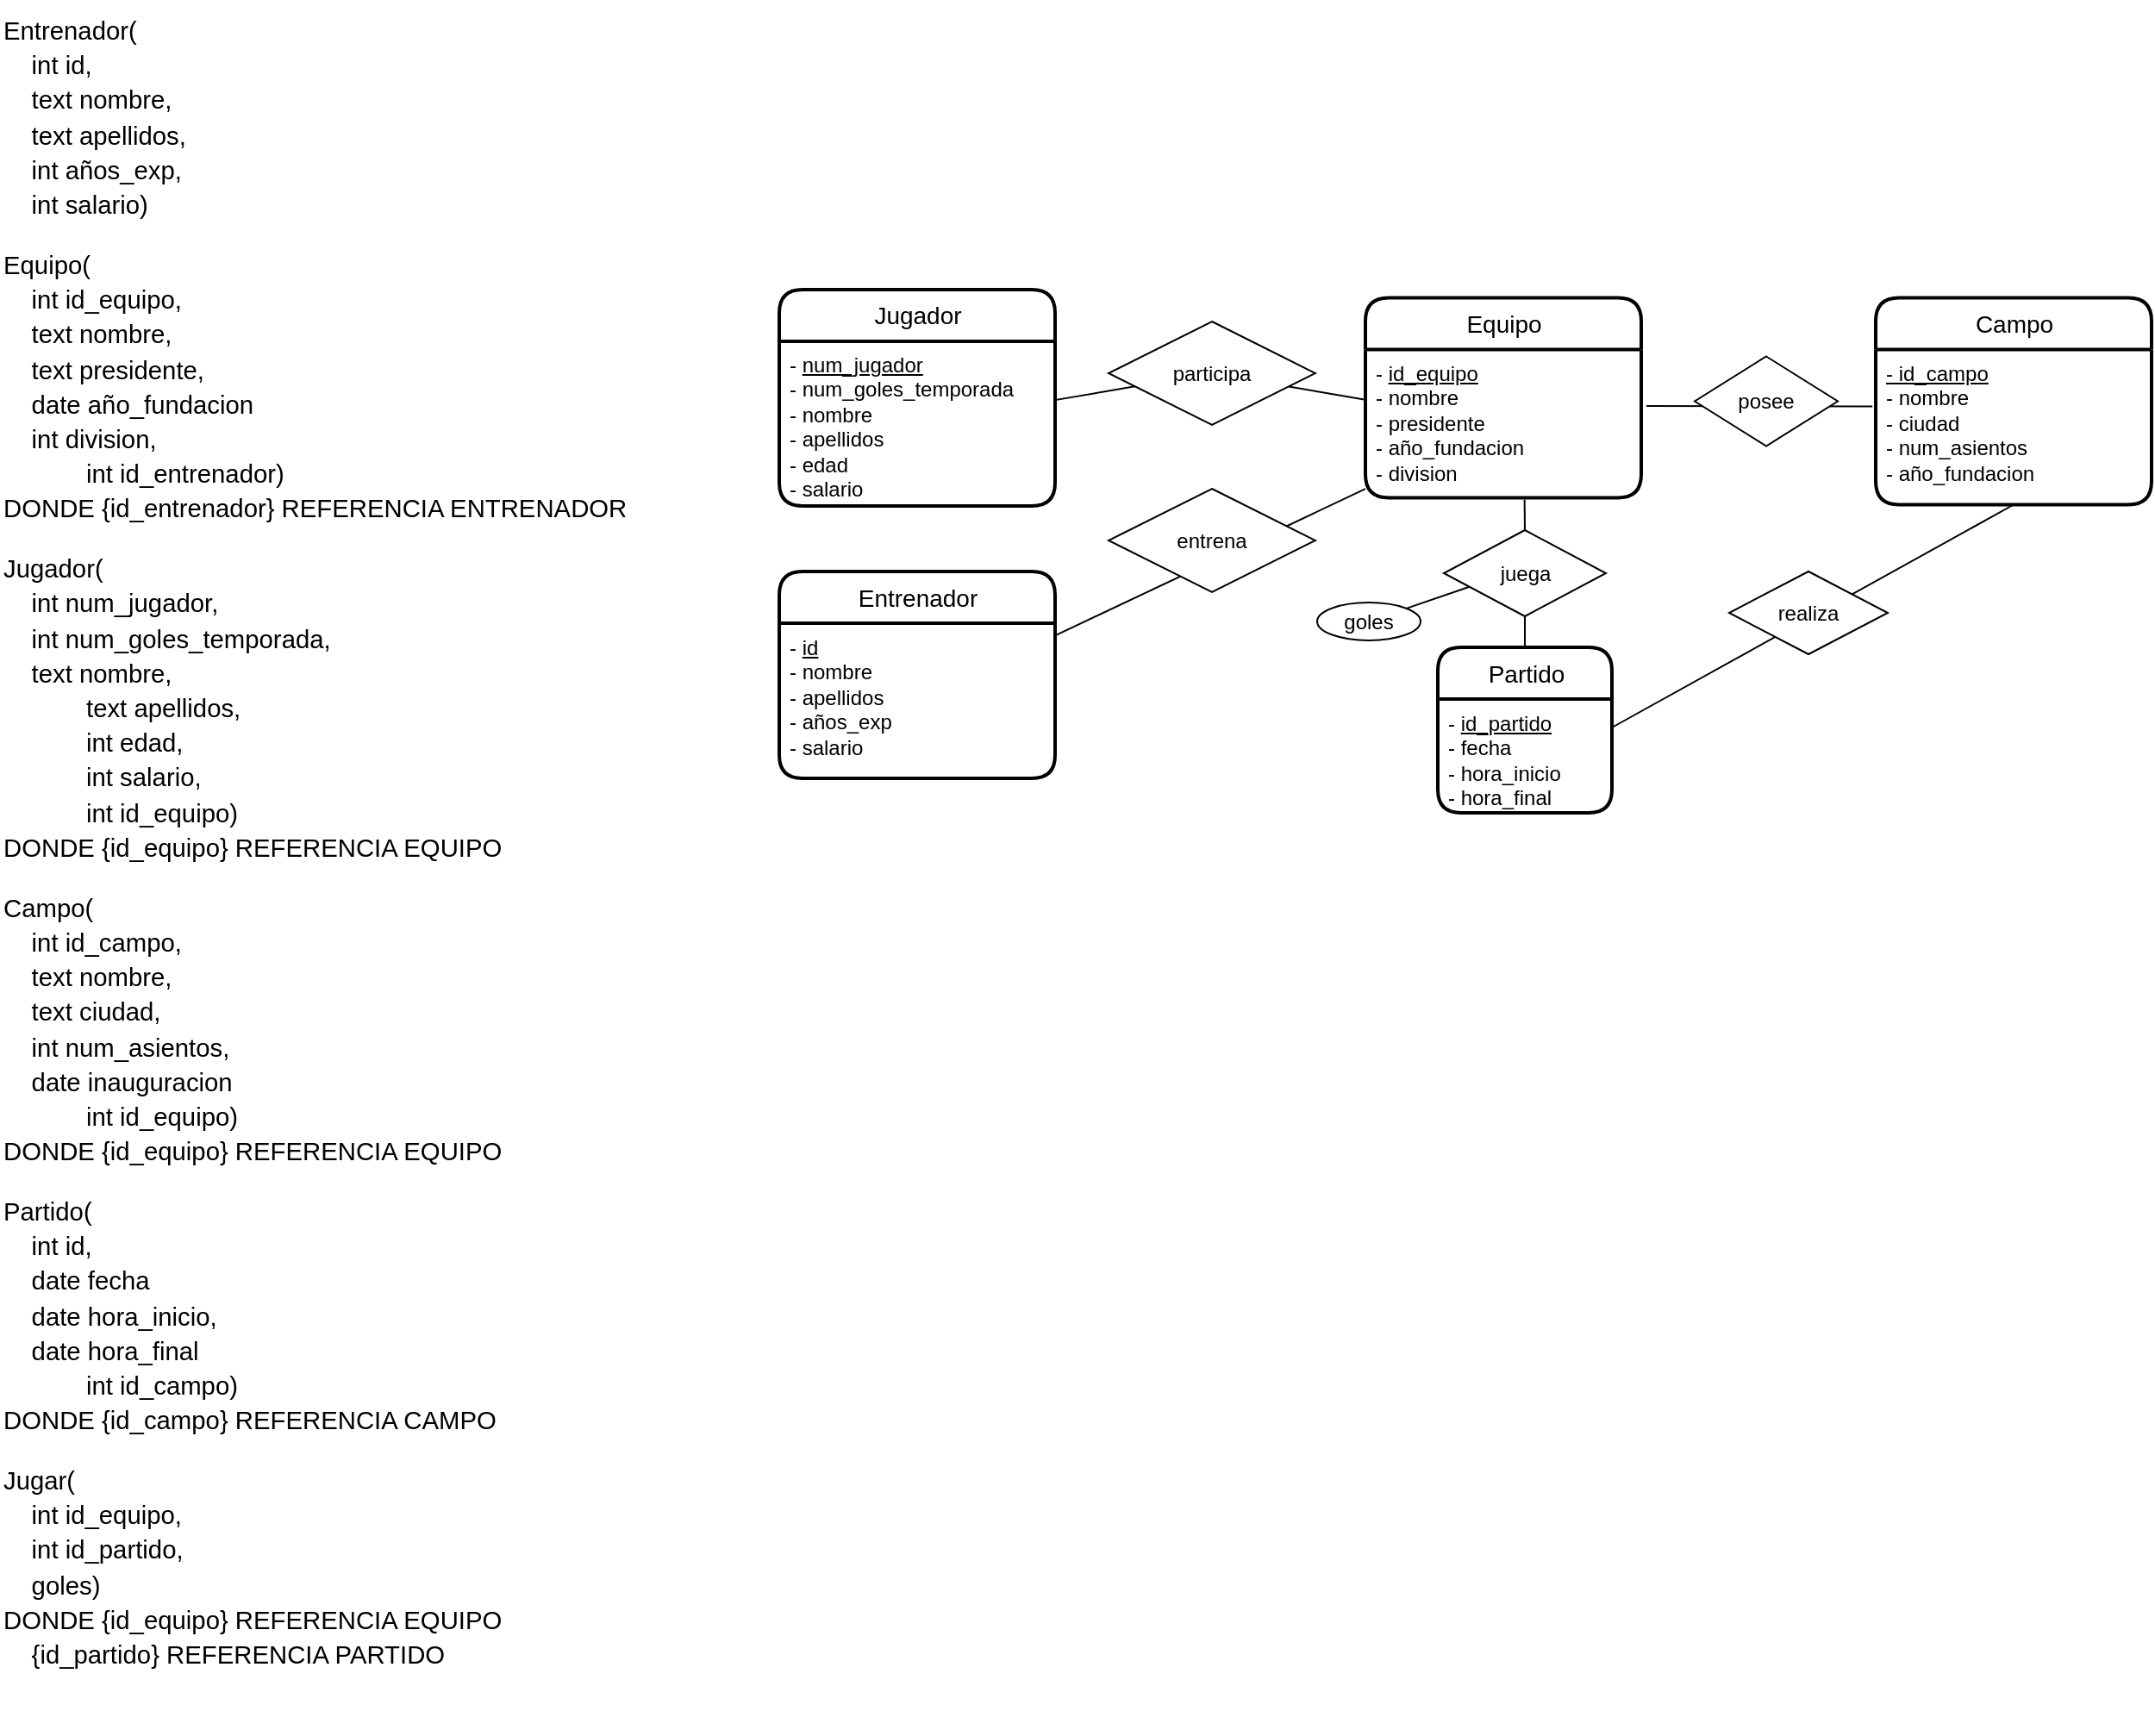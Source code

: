 <mxfile version="20.1.3" type="github">
  <diagram id="uYRfjiD1gklh-725J0Lw" name="Página-1">
    <mxGraphModel dx="2857" dy="634" grid="0" gridSize="10" guides="1" tooltips="1" connect="1" arrows="1" fold="1" page="1" pageScale="1" pageWidth="827" pageHeight="1169" math="0" shadow="0">
      <root>
        <mxCell id="0" />
        <mxCell id="1" parent="0" />
        <mxCell id="BYiTT5JSdrQ-tPfnRJZV-1" value="Partido" style="swimlane;childLayout=stackLayout;horizontal=1;startSize=30;horizontalStack=0;rounded=1;fontSize=14;fontStyle=0;strokeWidth=2;resizeParent=0;resizeLast=1;shadow=0;dashed=0;align=center;html=1;" parent="1" vertex="1">
          <mxGeometry x="-445" y="411.5" width="101" height="96" as="geometry">
            <mxRectangle x="414" y="217" width="79" height="30" as="alternateBounds" />
          </mxGeometry>
        </mxCell>
        <mxCell id="BYiTT5JSdrQ-tPfnRJZV-31" value="&lt;div&gt;- &lt;u&gt;id_partido&lt;/u&gt;&lt;/div&gt;&lt;div&gt;- fecha &lt;br&gt;&lt;/div&gt;&lt;div&gt;- hora_inicio&lt;/div&gt;&lt;div&gt;- hora_final&lt;br&gt;&lt;/div&gt;&lt;div&gt;&lt;br&gt;&lt;/div&gt;&lt;div&gt;&amp;nbsp;&lt;br&gt;&lt;/div&gt;" style="align=left;strokeColor=none;fillColor=none;spacingLeft=4;fontSize=12;verticalAlign=top;resizable=0;rotatable=0;part=1;html=1;" parent="BYiTT5JSdrQ-tPfnRJZV-1" vertex="1">
          <mxGeometry y="30" width="101" height="66" as="geometry" />
        </mxCell>
        <mxCell id="BYiTT5JSdrQ-tPfnRJZV-9" value="Equipo" style="swimlane;childLayout=stackLayout;horizontal=1;startSize=30;horizontalStack=0;rounded=1;fontSize=14;fontStyle=0;strokeWidth=2;resizeParent=0;resizeLast=1;shadow=0;dashed=0;align=center;html=1;" parent="1" vertex="1">
          <mxGeometry x="-487" y="208.75" width="160" height="116" as="geometry" />
        </mxCell>
        <mxCell id="BYiTT5JSdrQ-tPfnRJZV-10" value="&lt;div&gt;- &lt;u&gt;id_equipo&lt;/u&gt;&lt;/div&gt;&lt;div&gt;- nombre&lt;/div&gt;&lt;div&gt;- presidente&lt;/div&gt;&lt;div&gt;- año_fundacion&lt;/div&gt;&lt;div&gt;- division&lt;br&gt;&lt;/div&gt;" style="align=left;strokeColor=none;fillColor=none;spacingLeft=4;fontSize=12;verticalAlign=top;resizable=0;rotatable=0;part=1;html=1;" parent="BYiTT5JSdrQ-tPfnRJZV-9" vertex="1">
          <mxGeometry y="30" width="160" height="86" as="geometry" />
        </mxCell>
        <mxCell id="BYiTT5JSdrQ-tPfnRJZV-11" value="Jugador" style="swimlane;childLayout=stackLayout;horizontal=1;startSize=30;horizontalStack=0;rounded=1;fontSize=14;fontStyle=0;strokeWidth=2;resizeParent=0;resizeLast=1;shadow=0;dashed=0;align=center;html=1;" parent="1" vertex="1">
          <mxGeometry x="-827" y="204" width="160" height="125.5" as="geometry" />
        </mxCell>
        <mxCell id="BYiTT5JSdrQ-tPfnRJZV-12" value="&lt;div&gt;- &lt;u&gt;num_jugador&lt;/u&gt;&lt;/div&gt;&lt;div&gt;- num_goles_temporada&lt;/div&gt;&lt;div&gt;- nombre&lt;/div&gt;&lt;div&gt;- apellidos&lt;br&gt;&lt;/div&gt;&lt;div&gt;- edad&lt;/div&gt;&lt;div&gt;- salario&lt;br&gt;&lt;/div&gt;" style="align=left;strokeColor=none;fillColor=none;spacingLeft=4;fontSize=12;verticalAlign=top;resizable=0;rotatable=0;part=1;html=1;" parent="BYiTT5JSdrQ-tPfnRJZV-11" vertex="1">
          <mxGeometry y="30" width="160" height="95.5" as="geometry" />
        </mxCell>
        <mxCell id="BYiTT5JSdrQ-tPfnRJZV-13" value="Entrenador" style="swimlane;childLayout=stackLayout;horizontal=1;startSize=30;horizontalStack=0;rounded=1;fontSize=14;fontStyle=0;strokeWidth=2;resizeParent=0;resizeLast=1;shadow=0;dashed=0;align=center;html=1;" parent="1" vertex="1">
          <mxGeometry x="-827" y="367.5" width="160" height="120" as="geometry" />
        </mxCell>
        <mxCell id="BYiTT5JSdrQ-tPfnRJZV-14" value="&lt;div&gt;- &lt;u&gt;id&lt;/u&gt;&lt;/div&gt;&lt;div&gt;- nombre&lt;/div&gt;&lt;div&gt;- apellidos&lt;/div&gt;&lt;div&gt;- años_exp&lt;/div&gt;&lt;div&gt;- salario&lt;br&gt;&lt;/div&gt;&lt;div&gt;&lt;br&gt;&lt;/div&gt;" style="align=left;strokeColor=none;fillColor=none;spacingLeft=4;fontSize=12;verticalAlign=top;resizable=0;rotatable=0;part=1;html=1;" parent="BYiTT5JSdrQ-tPfnRJZV-13" vertex="1">
          <mxGeometry y="30" width="160" height="90" as="geometry" />
        </mxCell>
        <mxCell id="BYiTT5JSdrQ-tPfnRJZV-15" value="Campo" style="swimlane;childLayout=stackLayout;horizontal=1;startSize=30;horizontalStack=0;rounded=1;fontSize=14;fontStyle=0;strokeWidth=2;resizeParent=0;resizeLast=1;shadow=0;dashed=0;align=center;html=1;" parent="1" vertex="1">
          <mxGeometry x="-191" y="208.75" width="160" height="120" as="geometry" />
        </mxCell>
        <mxCell id="BYiTT5JSdrQ-tPfnRJZV-16" value="&lt;div&gt;&lt;u&gt;- id_campo&lt;/u&gt;&lt;/div&gt;&lt;div&gt;- nombre&lt;/div&gt;&lt;div&gt;- ciudad&lt;br&gt;&lt;/div&gt;&lt;div&gt;- num_asientos&lt;/div&gt;&lt;div&gt;- año_fundacion &lt;br&gt;&lt;/div&gt;" style="align=left;strokeColor=none;fillColor=none;spacingLeft=4;fontSize=12;verticalAlign=top;resizable=0;rotatable=0;part=1;html=1;" parent="BYiTT5JSdrQ-tPfnRJZV-15" vertex="1">
          <mxGeometry y="30" width="160" height="90" as="geometry" />
        </mxCell>
        <mxCell id="BYiTT5JSdrQ-tPfnRJZV-21" value="juega" style="shape=rhombus;perimeter=rhombusPerimeter;whiteSpace=wrap;html=1;align=center;fontSize=12;" parent="1" vertex="1">
          <mxGeometry x="-441.5" y="343.5" width="94" height="50" as="geometry" />
        </mxCell>
        <mxCell id="BYiTT5JSdrQ-tPfnRJZV-22" value="" style="endArrow=none;html=1;rounded=0;fontSize=12;entryX=0.5;entryY=1;entryDx=0;entryDy=0;" parent="1" source="BYiTT5JSdrQ-tPfnRJZV-1" target="BYiTT5JSdrQ-tPfnRJZV-21" edge="1">
          <mxGeometry relative="1" as="geometry">
            <mxPoint x="-208.0" y="382.75" as="sourcePoint" />
            <mxPoint x="-108.0" y="279" as="targetPoint" />
          </mxGeometry>
        </mxCell>
        <mxCell id="BYiTT5JSdrQ-tPfnRJZV-33" value="" style="endArrow=none;html=1;rounded=0;fontSize=12;entryX=0.5;entryY=0;entryDx=0;entryDy=0;startArrow=none;exitX=0.577;exitY=1.011;exitDx=0;exitDy=0;exitPerimeter=0;" parent="1" source="BYiTT5JSdrQ-tPfnRJZV-10" target="BYiTT5JSdrQ-tPfnRJZV-21" edge="1">
          <mxGeometry relative="1" as="geometry">
            <mxPoint x="-326" y="266.5" as="sourcePoint" />
            <mxPoint x="-231" y="310.5" as="targetPoint" />
          </mxGeometry>
        </mxCell>
        <mxCell id="BYiTT5JSdrQ-tPfnRJZV-36" value="" style="endArrow=none;html=1;rounded=0;fontSize=12;startArrow=none;" parent="1" source="BYiTT5JSdrQ-tPfnRJZV-38" target="BYiTT5JSdrQ-tPfnRJZV-10" edge="1">
          <mxGeometry relative="1" as="geometry">
            <mxPoint x="-779" y="281.881" as="sourcePoint" />
            <mxPoint x="-551" y="263.29" as="targetPoint" />
          </mxGeometry>
        </mxCell>
        <mxCell id="BYiTT5JSdrQ-tPfnRJZV-39" value="" style="endArrow=none;html=1;rounded=0;fontSize=12;" parent="1" source="BYiTT5JSdrQ-tPfnRJZV-14" target="BYiTT5JSdrQ-tPfnRJZV-10" edge="1">
          <mxGeometry relative="1" as="geometry">
            <mxPoint x="-542" y="437.5" as="sourcePoint" />
            <mxPoint x="-382" y="437.5" as="targetPoint" />
          </mxGeometry>
        </mxCell>
        <mxCell id="BYiTT5JSdrQ-tPfnRJZV-40" value="entrena" style="shape=rhombus;perimeter=rhombusPerimeter;whiteSpace=wrap;html=1;align=center;fontSize=12;" parent="1" vertex="1">
          <mxGeometry x="-636" y="319.5" width="120" height="60" as="geometry" />
        </mxCell>
        <mxCell id="BYiTT5JSdrQ-tPfnRJZV-38" value="participa" style="shape=rhombus;perimeter=rhombusPerimeter;whiteSpace=wrap;html=1;align=center;fontSize=12;" parent="1" vertex="1">
          <mxGeometry x="-636" y="222.5" width="120" height="60" as="geometry" />
        </mxCell>
        <mxCell id="5uLw5l153kYE_iA3NJFK-8" value="" style="endArrow=none;html=1;rounded=0;fontSize=12;" edge="1" parent="1" source="BYiTT5JSdrQ-tPfnRJZV-12" target="BYiTT5JSdrQ-tPfnRJZV-38">
          <mxGeometry relative="1" as="geometry">
            <mxPoint x="-745.0" y="281.224" as="sourcePoint" />
            <mxPoint x="-487" y="279.526" as="targetPoint" />
          </mxGeometry>
        </mxCell>
        <mxCell id="5uLw5l153kYE_iA3NJFK-28" value="" style="endArrow=none;html=1;rounded=0;entryX=-0.012;entryY=0.366;entryDx=0;entryDy=0;entryPerimeter=0;" edge="1" parent="1" target="BYiTT5JSdrQ-tPfnRJZV-16">
          <mxGeometry relative="1" as="geometry">
            <mxPoint x="-324" y="271.5" as="sourcePoint" />
            <mxPoint x="-348" y="417.5" as="targetPoint" />
          </mxGeometry>
        </mxCell>
        <mxCell id="5uLw5l153kYE_iA3NJFK-29" value="posee" style="shape=rhombus;perimeter=rhombusPerimeter;whiteSpace=wrap;html=1;align=center;" vertex="1" parent="1">
          <mxGeometry x="-296" y="242.75" width="83" height="52" as="geometry" />
        </mxCell>
        <mxCell id="5uLw5l153kYE_iA3NJFK-31" value="" style="endArrow=none;html=1;rounded=0;entryX=0.5;entryY=1;entryDx=0;entryDy=0;exitX=1;exitY=0.25;exitDx=0;exitDy=0;" edge="1" parent="1" source="BYiTT5JSdrQ-tPfnRJZV-31" target="BYiTT5JSdrQ-tPfnRJZV-16">
          <mxGeometry relative="1" as="geometry">
            <mxPoint x="-561" y="417.5" as="sourcePoint" />
            <mxPoint x="-401" y="417.5" as="targetPoint" />
          </mxGeometry>
        </mxCell>
        <mxCell id="5uLw5l153kYE_iA3NJFK-33" value="realiza" style="shape=rhombus;perimeter=rhombusPerimeter;whiteSpace=wrap;html=1;align=center;" vertex="1" parent="1">
          <mxGeometry x="-276" y="367.5" width="92" height="48" as="geometry" />
        </mxCell>
        <mxCell id="5uLw5l153kYE_iA3NJFK-38" value="" style="endArrow=none;html=1;rounded=0;exitX=0.154;exitY=0.66;exitDx=0;exitDy=0;exitPerimeter=0;" edge="1" parent="1" source="BYiTT5JSdrQ-tPfnRJZV-21" target="5uLw5l153kYE_iA3NJFK-39">
          <mxGeometry relative="1" as="geometry">
            <mxPoint x="-499" y="400.5" as="sourcePoint" />
            <mxPoint x="-421" y="379.5" as="targetPoint" />
          </mxGeometry>
        </mxCell>
        <mxCell id="5uLw5l153kYE_iA3NJFK-39" value="goles" style="ellipse;whiteSpace=wrap;html=1;align=center;" vertex="1" parent="1">
          <mxGeometry x="-515" y="385.5" width="60" height="22" as="geometry" />
        </mxCell>
        <mxCell id="5uLw5l153kYE_iA3NJFK-43" value="&lt;p style=&quot;line-height:1.38;margin-top:0pt;margin-bottom:0pt;&quot; dir=&quot;ltr&quot;&gt;&lt;span style=&quot;font-size: 11pt; font-family: Arial; color: rgb(0, 0, 0); background-color: transparent; font-weight: 400; font-style: normal; font-variant: normal; text-decoration: none; vertical-align: baseline;&quot;&gt;Entrenador(&lt;/span&gt;&lt;/p&gt;&lt;p style=&quot;line-height:1.38;margin-top:0pt;margin-bottom:0pt;&quot; dir=&quot;ltr&quot;&gt;&lt;span style=&quot;font-size: 11pt; font-family: Arial; color: rgb(0, 0, 0); background-color: transparent; font-weight: 400; font-style: normal; font-variant: normal; text-decoration: none; vertical-align: baseline;&quot;&gt;&amp;nbsp;&amp;nbsp;&amp;nbsp; &lt;/span&gt;&lt;span style=&quot;font-size: 11pt; font-family: Arial; color: rgb(0, 0, 0); background-color: transparent; font-weight: 400; font-style: normal; font-variant: normal; text-decoration: none; vertical-align: baseline;&quot;&gt;int id,&lt;/span&gt;&lt;/p&gt;&lt;p style=&quot;line-height:1.38;margin-top:0pt;margin-bottom:0pt;&quot; dir=&quot;ltr&quot;&gt;&lt;span style=&quot;font-size: 11pt; font-family: Arial; color: rgb(0, 0, 0); background-color: transparent; font-weight: 400; font-style: normal; font-variant: normal; text-decoration: none; vertical-align: baseline;&quot;&gt;&amp;nbsp;&amp;nbsp;&amp;nbsp; &lt;/span&gt;&lt;span style=&quot;font-size: 11pt; font-family: Arial; color: rgb(0, 0, 0); background-color: transparent; font-weight: 400; font-style: normal; font-variant: normal; text-decoration: none; vertical-align: baseline;&quot;&gt;text nombre,&lt;/span&gt;&lt;/p&gt;&lt;p style=&quot;line-height:1.38;margin-top:0pt;margin-bottom:0pt;&quot; dir=&quot;ltr&quot;&gt;&lt;span style=&quot;font-size: 11pt; font-family: Arial; color: rgb(0, 0, 0); background-color: transparent; font-weight: 400; font-style: normal; font-variant: normal; text-decoration: none; vertical-align: baseline;&quot;&gt;&amp;nbsp;&amp;nbsp;&amp;nbsp; &lt;/span&gt;&lt;span style=&quot;font-size: 11pt; font-family: Arial; color: rgb(0, 0, 0); background-color: transparent; font-weight: 400; font-style: normal; font-variant: normal; text-decoration: none; vertical-align: baseline;&quot;&gt;text apellidos,&lt;/span&gt;&lt;/p&gt;&lt;p style=&quot;line-height:1.38;margin-top:0pt;margin-bottom:0pt;&quot; dir=&quot;ltr&quot;&gt;&lt;span style=&quot;font-size: 11pt; font-family: Arial; color: rgb(0, 0, 0); background-color: transparent; font-weight: 400; font-style: normal; font-variant: normal; text-decoration: none; vertical-align: baseline;&quot;&gt;&amp;nbsp;&amp;nbsp;&amp;nbsp; &lt;/span&gt;&lt;span style=&quot;font-size: 11pt; font-family: Arial; color: rgb(0, 0, 0); background-color: transparent; font-weight: 400; font-style: normal; font-variant: normal; text-decoration: none; vertical-align: baseline;&quot;&gt;int años_exp,&lt;/span&gt;&lt;/p&gt;&lt;p style=&quot;line-height:1.38;margin-top:0pt;margin-bottom:0pt;&quot; dir=&quot;ltr&quot;&gt;&lt;span style=&quot;font-size: 11pt; font-family: Arial; color: rgb(0, 0, 0); background-color: transparent; font-weight: 400; font-style: normal; font-variant: normal; text-decoration: none; vertical-align: baseline;&quot;&gt;&amp;nbsp;&amp;nbsp;&amp;nbsp; &lt;/span&gt;&lt;span style=&quot;font-size: 11pt; font-family: Arial; color: rgb(0, 0, 0); background-color: transparent; font-weight: 400; font-style: normal; font-variant: normal; text-decoration: none; vertical-align: baseline;&quot;&gt;int salario)&lt;/span&gt;&lt;/p&gt;&lt;br&gt;&lt;p style=&quot;line-height:1.38;margin-top:0pt;margin-bottom:0pt;&quot; dir=&quot;ltr&quot;&gt;&lt;span style=&quot;font-size: 11pt; font-family: Arial; color: rgb(0, 0, 0); background-color: transparent; font-weight: 400; font-style: normal; font-variant: normal; text-decoration: none; vertical-align: baseline;&quot;&gt;Equipo(&lt;/span&gt;&lt;/p&gt;&lt;p style=&quot;line-height:1.38;margin-top:0pt;margin-bottom:0pt;&quot; dir=&quot;ltr&quot;&gt;&lt;span style=&quot;font-size: 11pt; font-family: Arial; color: rgb(0, 0, 0); background-color: transparent; font-weight: 400; font-style: normal; font-variant: normal; text-decoration: none; vertical-align: baseline;&quot;&gt;&amp;nbsp;&amp;nbsp;&amp;nbsp; &lt;/span&gt;&lt;span style=&quot;font-size: 11pt; font-family: Arial; color: rgb(0, 0, 0); background-color: transparent; font-weight: 400; font-style: normal; font-variant: normal; text-decoration: none; vertical-align: baseline;&quot;&gt;int id_equipo,&lt;/span&gt;&lt;/p&gt;&lt;p style=&quot;line-height:1.38;margin-top:0pt;margin-bottom:0pt;&quot; dir=&quot;ltr&quot;&gt;&lt;span style=&quot;font-size: 11pt; font-family: Arial; color: rgb(0, 0, 0); background-color: transparent; font-weight: 400; font-style: normal; font-variant: normal; text-decoration: none; vertical-align: baseline;&quot;&gt;&amp;nbsp;&amp;nbsp;&amp;nbsp; &lt;/span&gt;&lt;span style=&quot;font-size: 11pt; font-family: Arial; color: rgb(0, 0, 0); background-color: transparent; font-weight: 400; font-style: normal; font-variant: normal; text-decoration: none; vertical-align: baseline;&quot;&gt;text nombre,&lt;/span&gt;&lt;/p&gt;&lt;p style=&quot;line-height:1.38;margin-top:0pt;margin-bottom:0pt;&quot; dir=&quot;ltr&quot;&gt;&lt;span style=&quot;font-size: 11pt; font-family: Arial; color: rgb(0, 0, 0); background-color: transparent; font-weight: 400; font-style: normal; font-variant: normal; text-decoration: none; vertical-align: baseline;&quot;&gt;&amp;nbsp;&amp;nbsp;&amp;nbsp; &lt;/span&gt;&lt;span style=&quot;font-size: 11pt; font-family: Arial; color: rgb(0, 0, 0); background-color: transparent; font-weight: 400; font-style: normal; font-variant: normal; text-decoration: none; vertical-align: baseline;&quot;&gt;text presidente,&lt;/span&gt;&lt;/p&gt;&lt;p style=&quot;line-height:1.38;margin-top:0pt;margin-bottom:0pt;&quot; dir=&quot;ltr&quot;&gt;&lt;span style=&quot;font-size: 11pt; font-family: Arial; color: rgb(0, 0, 0); background-color: transparent; font-weight: 400; font-style: normal; font-variant: normal; text-decoration: none; vertical-align: baseline;&quot;&gt;&amp;nbsp;&amp;nbsp;&amp;nbsp; &lt;/span&gt;&lt;span style=&quot;font-size: 11pt; font-family: Arial; color: rgb(0, 0, 0); background-color: transparent; font-weight: 400; font-style: normal; font-variant: normal; text-decoration: none; vertical-align: baseline;&quot;&gt;date año_fundacion&lt;/span&gt;&lt;/p&gt;&lt;p style=&quot;line-height:1.38;margin-top:0pt;margin-bottom:0pt;&quot; dir=&quot;ltr&quot;&gt;&lt;span style=&quot;font-size: 11pt; font-family: Arial; color: rgb(0, 0, 0); background-color: transparent; font-weight: 400; font-style: normal; font-variant: normal; text-decoration: none; vertical-align: baseline;&quot;&gt;&amp;nbsp;&amp;nbsp;&amp;nbsp; &lt;/span&gt;&lt;span style=&quot;font-size: 11pt; font-family: Arial; color: rgb(0, 0, 0); background-color: transparent; font-weight: 400; font-style: normal; font-variant: normal; text-decoration: none; vertical-align: baseline;&quot;&gt;int division,&lt;/span&gt;&lt;/p&gt;&lt;p style=&quot;line-height:1.38;text-indent: 36pt;margin-top:0pt;margin-bottom:0pt;&quot; dir=&quot;ltr&quot;&gt;&lt;span style=&quot;font-size: 11pt; font-family: Arial; color: rgb(0, 0, 0); background-color: transparent; font-weight: 400; font-style: normal; font-variant: normal; text-decoration: none; vertical-align: baseline;&quot;&gt;int id_entrenador)&lt;/span&gt;&lt;/p&gt;&lt;p style=&quot;line-height:1.38;margin-top:0pt;margin-bottom:0pt;&quot; dir=&quot;ltr&quot;&gt;&lt;span style=&quot;font-size: 11pt; font-family: Arial; color: rgb(0, 0, 0); background-color: transparent; font-weight: 400; font-style: normal; font-variant: normal; text-decoration: none; vertical-align: baseline;&quot;&gt;DONDE {id_entrenador} REFERENCIA ENTRENADOR&lt;/span&gt;&lt;/p&gt;&lt;br&gt;&lt;p style=&quot;line-height:1.38;margin-top:0pt;margin-bottom:0pt;&quot; dir=&quot;ltr&quot;&gt;&lt;span style=&quot;font-size: 11pt; font-family: Arial; color: rgb(0, 0, 0); background-color: transparent; font-weight: 400; font-style: normal; font-variant: normal; text-decoration: none; vertical-align: baseline;&quot;&gt;Jugador(&lt;/span&gt;&lt;/p&gt;&lt;p style=&quot;line-height:1.38;margin-top:0pt;margin-bottom:0pt;&quot; dir=&quot;ltr&quot;&gt;&lt;span style=&quot;font-size: 11pt; font-family: Arial; color: rgb(0, 0, 0); background-color: transparent; font-weight: 400; font-style: normal; font-variant: normal; text-decoration: none; vertical-align: baseline;&quot;&gt;&amp;nbsp;&amp;nbsp;&amp;nbsp; &lt;/span&gt;&lt;span style=&quot;font-size: 11pt; font-family: Arial; color: rgb(0, 0, 0); background-color: transparent; font-weight: 400; font-style: normal; font-variant: normal; text-decoration: none; vertical-align: baseline;&quot;&gt;int num_jugador,&lt;/span&gt;&lt;/p&gt;&lt;p style=&quot;line-height:1.38;margin-top:0pt;margin-bottom:0pt;&quot; dir=&quot;ltr&quot;&gt;&lt;span style=&quot;font-size: 11pt; font-family: Arial; color: rgb(0, 0, 0); background-color: transparent; font-weight: 400; font-style: normal; font-variant: normal; text-decoration: none; vertical-align: baseline;&quot;&gt;&amp;nbsp;&amp;nbsp;&amp;nbsp; &lt;/span&gt;&lt;span style=&quot;font-size: 11pt; font-family: Arial; color: rgb(0, 0, 0); background-color: transparent; font-weight: 400; font-style: normal; font-variant: normal; text-decoration: none; vertical-align: baseline;&quot;&gt;int num_goles_temporada,&lt;/span&gt;&lt;/p&gt;&lt;p style=&quot;line-height:1.38;margin-top:0pt;margin-bottom:0pt;&quot; dir=&quot;ltr&quot;&gt;&lt;span style=&quot;font-size: 11pt; font-family: Arial; color: rgb(0, 0, 0); background-color: transparent; font-weight: 400; font-style: normal; font-variant: normal; text-decoration: none; vertical-align: baseline;&quot;&gt;&amp;nbsp;&amp;nbsp;&amp;nbsp; &lt;/span&gt;&lt;span style=&quot;font-size: 11pt; font-family: Arial; color: rgb(0, 0, 0); background-color: transparent; font-weight: 400; font-style: normal; font-variant: normal; text-decoration: none; vertical-align: baseline;&quot;&gt;text nombre,&lt;/span&gt;&lt;/p&gt;&lt;p style=&quot;line-height:1.38;text-indent: 36pt;margin-top:0pt;margin-bottom:0pt;&quot; dir=&quot;ltr&quot;&gt;&lt;span style=&quot;font-size: 11pt; font-family: Arial; color: rgb(0, 0, 0); background-color: transparent; font-weight: 400; font-style: normal; font-variant: normal; text-decoration: none; vertical-align: baseline;&quot;&gt;text apellidos,&amp;nbsp;&lt;/span&gt;&lt;/p&gt;&lt;p style=&quot;line-height:1.38;text-indent: 36pt;margin-top:0pt;margin-bottom:0pt;&quot; dir=&quot;ltr&quot;&gt;&lt;span style=&quot;font-size: 11pt; font-family: Arial; color: rgb(0, 0, 0); background-color: transparent; font-weight: 400; font-style: normal; font-variant: normal; text-decoration: none; vertical-align: baseline;&quot;&gt;int edad,&lt;/span&gt;&lt;/p&gt;&lt;p style=&quot;line-height:1.38;text-indent: 36pt;margin-top:0pt;margin-bottom:0pt;&quot; dir=&quot;ltr&quot;&gt;&lt;span style=&quot;font-size: 11pt; font-family: Arial; color: rgb(0, 0, 0); background-color: transparent; font-weight: 400; font-style: normal; font-variant: normal; text-decoration: none; vertical-align: baseline;&quot;&gt;int salario,&lt;/span&gt;&lt;/p&gt;&lt;p style=&quot;line-height:1.38;text-indent: 36pt;margin-top:0pt;margin-bottom:0pt;&quot; dir=&quot;ltr&quot;&gt;&lt;span style=&quot;font-size: 11pt; font-family: Arial; color: rgb(0, 0, 0); background-color: transparent; font-weight: 400; font-style: normal; font-variant: normal; text-decoration: none; vertical-align: baseline;&quot;&gt;int id_equipo)&lt;/span&gt;&lt;/p&gt;&lt;p style=&quot;line-height:1.38;margin-top:0pt;margin-bottom:0pt;&quot; dir=&quot;ltr&quot;&gt;&lt;span style=&quot;font-size: 11pt; font-family: Arial; color: rgb(0, 0, 0); background-color: transparent; font-weight: 400; font-style: normal; font-variant: normal; text-decoration: none; vertical-align: baseline;&quot;&gt;DONDE {id_equipo} REFERENCIA EQUIPO&lt;/span&gt;&lt;/p&gt;&lt;br&gt;&lt;p style=&quot;line-height:1.38;margin-top:0pt;margin-bottom:0pt;&quot; dir=&quot;ltr&quot;&gt;&lt;span style=&quot;font-size: 11pt; font-family: Arial; color: rgb(0, 0, 0); background-color: transparent; font-weight: 400; font-style: normal; font-variant: normal; text-decoration: none; vertical-align: baseline;&quot;&gt;Campo(&lt;/span&gt;&lt;/p&gt;&lt;p style=&quot;line-height:1.38;margin-top:0pt;margin-bottom:0pt;&quot; dir=&quot;ltr&quot;&gt;&lt;span style=&quot;font-size: 11pt; font-family: Arial; color: rgb(0, 0, 0); background-color: transparent; font-weight: 400; font-style: normal; font-variant: normal; text-decoration: none; vertical-align: baseline;&quot;&gt;&amp;nbsp;&amp;nbsp;&amp;nbsp; &lt;/span&gt;&lt;span style=&quot;font-size: 11pt; font-family: Arial; color: rgb(0, 0, 0); background-color: transparent; font-weight: 400; font-style: normal; font-variant: normal; text-decoration: none; vertical-align: baseline;&quot;&gt;int id_campo,&lt;/span&gt;&lt;/p&gt;&lt;p style=&quot;line-height:1.38;margin-top:0pt;margin-bottom:0pt;&quot; dir=&quot;ltr&quot;&gt;&lt;span style=&quot;font-size: 11pt; font-family: Arial; color: rgb(0, 0, 0); background-color: transparent; font-weight: 400; font-style: normal; font-variant: normal; text-decoration: none; vertical-align: baseline;&quot;&gt;&amp;nbsp;&amp;nbsp;&amp;nbsp; &lt;/span&gt;&lt;span style=&quot;font-size: 11pt; font-family: Arial; color: rgb(0, 0, 0); background-color: transparent; font-weight: 400; font-style: normal; font-variant: normal; text-decoration: none; vertical-align: baseline;&quot;&gt;text nombre,&lt;/span&gt;&lt;/p&gt;&lt;p style=&quot;line-height:1.38;margin-top:0pt;margin-bottom:0pt;&quot; dir=&quot;ltr&quot;&gt;&lt;span style=&quot;font-size: 11pt; font-family: Arial; color: rgb(0, 0, 0); background-color: transparent; font-weight: 400; font-style: normal; font-variant: normal; text-decoration: none; vertical-align: baseline;&quot;&gt;&amp;nbsp;&amp;nbsp;&amp;nbsp; &lt;/span&gt;&lt;span style=&quot;font-size: 11pt; font-family: Arial; color: rgb(0, 0, 0); background-color: transparent; font-weight: 400; font-style: normal; font-variant: normal; text-decoration: none; vertical-align: baseline;&quot;&gt;text ciudad,&lt;/span&gt;&lt;/p&gt;&lt;p style=&quot;line-height:1.38;margin-top:0pt;margin-bottom:0pt;&quot; dir=&quot;ltr&quot;&gt;&lt;span style=&quot;font-size: 11pt; font-family: Arial; color: rgb(0, 0, 0); background-color: transparent; font-weight: 400; font-style: normal; font-variant: normal; text-decoration: none; vertical-align: baseline;&quot;&gt;&amp;nbsp;&amp;nbsp;&amp;nbsp; &lt;/span&gt;&lt;span style=&quot;font-size: 11pt; font-family: Arial; color: rgb(0, 0, 0); background-color: transparent; font-weight: 400; font-style: normal; font-variant: normal; text-decoration: none; vertical-align: baseline;&quot;&gt;int num_asientos,&lt;/span&gt;&lt;/p&gt;&lt;p style=&quot;line-height:1.38;margin-top:0pt;margin-bottom:0pt;&quot; dir=&quot;ltr&quot;&gt;&lt;span style=&quot;font-size: 11pt; font-family: Arial; color: rgb(0, 0, 0); background-color: transparent; font-weight: 400; font-style: normal; font-variant: normal; text-decoration: none; vertical-align: baseline;&quot;&gt;&amp;nbsp;&amp;nbsp;&amp;nbsp; &lt;/span&gt;&lt;span style=&quot;font-size: 11pt; font-family: Arial; color: rgb(0, 0, 0); background-color: transparent; font-weight: 400; font-style: normal; font-variant: normal; text-decoration: none; vertical-align: baseline;&quot;&gt;date inauguracion&lt;/span&gt;&lt;/p&gt;&lt;p style=&quot;line-height:1.38;text-indent: 36pt;margin-top:0pt;margin-bottom:0pt;&quot; dir=&quot;ltr&quot;&gt;&lt;span style=&quot;font-size: 11pt; font-family: Arial; color: rgb(0, 0, 0); background-color: transparent; font-weight: 400; font-style: normal; font-variant: normal; text-decoration: none; vertical-align: baseline;&quot;&gt;int id_equipo)&lt;/span&gt;&lt;/p&gt;&lt;p style=&quot;line-height:1.38;margin-top:0pt;margin-bottom:0pt;&quot; dir=&quot;ltr&quot;&gt;&lt;span style=&quot;font-size: 11pt; font-family: Arial; color: rgb(0, 0, 0); background-color: transparent; font-weight: 400; font-style: normal; font-variant: normal; text-decoration: none; vertical-align: baseline;&quot;&gt;DONDE {id_equipo} REFERENCIA EQUIPO&lt;/span&gt;&lt;/p&gt;&lt;br&gt;&lt;p style=&quot;line-height:1.38;margin-top:0pt;margin-bottom:0pt;&quot; dir=&quot;ltr&quot;&gt;&lt;span style=&quot;font-size: 11pt; font-family: Arial; color: rgb(0, 0, 0); background-color: transparent; font-weight: 400; font-style: normal; font-variant: normal; text-decoration: none; vertical-align: baseline;&quot;&gt;Partido(&lt;/span&gt;&lt;/p&gt;&lt;p style=&quot;line-height:1.38;margin-top:0pt;margin-bottom:0pt;&quot; dir=&quot;ltr&quot;&gt;&lt;span style=&quot;font-size: 11pt; font-family: Arial; color: rgb(0, 0, 0); background-color: transparent; font-weight: 400; font-style: normal; font-variant: normal; text-decoration: none; vertical-align: baseline;&quot;&gt;&amp;nbsp;&amp;nbsp;&amp;nbsp; &lt;/span&gt;&lt;span style=&quot;font-size: 11pt; font-family: Arial; color: rgb(0, 0, 0); background-color: transparent; font-weight: 400; font-style: normal; font-variant: normal; text-decoration: none; vertical-align: baseline;&quot;&gt;int id,&lt;/span&gt;&lt;/p&gt;&lt;p style=&quot;line-height:1.38;margin-top:0pt;margin-bottom:0pt;&quot; dir=&quot;ltr&quot;&gt;&lt;span style=&quot;font-size: 11pt; font-family: Arial; color: rgb(0, 0, 0); background-color: transparent; font-weight: 400; font-style: normal; font-variant: normal; text-decoration: none; vertical-align: baseline;&quot;&gt;&amp;nbsp;&amp;nbsp;&amp;nbsp; &lt;/span&gt;&lt;span style=&quot;font-size: 11pt; font-family: Arial; color: rgb(0, 0, 0); background-color: transparent; font-weight: 400; font-style: normal; font-variant: normal; text-decoration: none; vertical-align: baseline;&quot;&gt;date fecha&lt;/span&gt;&lt;/p&gt;&lt;p style=&quot;line-height:1.38;margin-top:0pt;margin-bottom:0pt;&quot; dir=&quot;ltr&quot;&gt;&lt;span style=&quot;font-size: 11pt; font-family: Arial; color: rgb(0, 0, 0); background-color: transparent; font-weight: 400; font-style: normal; font-variant: normal; text-decoration: none; vertical-align: baseline;&quot;&gt;&amp;nbsp;&amp;nbsp;&amp;nbsp; &lt;/span&gt;&lt;span style=&quot;font-size: 11pt; font-family: Arial; color: rgb(0, 0, 0); background-color: transparent; font-weight: 400; font-style: normal; font-variant: normal; text-decoration: none; vertical-align: baseline;&quot;&gt;date hora_inicio,&lt;/span&gt;&lt;/p&gt;&lt;p style=&quot;line-height:1.38;margin-top:0pt;margin-bottom:0pt;&quot; dir=&quot;ltr&quot;&gt;&lt;span style=&quot;font-size: 11pt; font-family: Arial; color: rgb(0, 0, 0); background-color: transparent; font-weight: 400; font-style: normal; font-variant: normal; text-decoration: none; vertical-align: baseline;&quot;&gt;&amp;nbsp;&amp;nbsp;&amp;nbsp; &lt;/span&gt;&lt;span style=&quot;font-size: 11pt; font-family: Arial; color: rgb(0, 0, 0); background-color: transparent; font-weight: 400; font-style: normal; font-variant: normal; text-decoration: none; vertical-align: baseline;&quot;&gt;date hora_final&lt;/span&gt;&lt;/p&gt;&lt;p style=&quot;line-height:1.38;text-indent: 36pt;margin-top:0pt;margin-bottom:0pt;&quot; dir=&quot;ltr&quot;&gt;&lt;span style=&quot;font-size: 11pt; font-family: Arial; color: rgb(0, 0, 0); background-color: transparent; font-weight: 400; font-style: normal; font-variant: normal; text-decoration: none; vertical-align: baseline;&quot;&gt;int id_campo)&lt;/span&gt;&lt;/p&gt;&lt;p style=&quot;line-height:1.38;margin-top:0pt;margin-bottom:0pt;&quot; dir=&quot;ltr&quot;&gt;&lt;span style=&quot;font-size: 11pt; font-family: Arial; color: rgb(0, 0, 0); background-color: transparent; font-weight: 400; font-style: normal; font-variant: normal; text-decoration: none; vertical-align: baseline;&quot;&gt;DONDE {id_campo} REFERENCIA CAMPO&lt;/span&gt;&lt;/p&gt;&lt;br&gt;&lt;p style=&quot;line-height:1.38;margin-top:0pt;margin-bottom:0pt;&quot; dir=&quot;ltr&quot;&gt;&lt;span style=&quot;font-size: 11pt; font-family: Arial; color: rgb(0, 0, 0); background-color: transparent; font-weight: 400; font-style: normal; font-variant: normal; text-decoration: none; vertical-align: baseline;&quot;&gt;Jugar(&lt;/span&gt;&lt;/p&gt;&lt;p style=&quot;line-height:1.38;margin-top:0pt;margin-bottom:0pt;&quot; dir=&quot;ltr&quot;&gt;&lt;span style=&quot;font-size: 11pt; font-family: Arial; color: rgb(0, 0, 0); background-color: transparent; font-weight: 400; font-style: normal; font-variant: normal; text-decoration: none; vertical-align: baseline;&quot;&gt;&amp;nbsp;&amp;nbsp;&amp;nbsp; &lt;/span&gt;&lt;span style=&quot;font-size: 11pt; font-family: Arial; color: rgb(0, 0, 0); background-color: transparent; font-weight: 400; font-style: normal; font-variant: normal; text-decoration: none; vertical-align: baseline;&quot;&gt;int id_equipo,&lt;/span&gt;&lt;/p&gt;&lt;p style=&quot;line-height:1.38;margin-top:0pt;margin-bottom:0pt;&quot; dir=&quot;ltr&quot;&gt;&lt;span style=&quot;font-size: 11pt; font-family: Arial; color: rgb(0, 0, 0); background-color: transparent; font-weight: 400; font-style: normal; font-variant: normal; text-decoration: none; vertical-align: baseline;&quot;&gt;&amp;nbsp;&amp;nbsp;&amp;nbsp; &lt;/span&gt;&lt;span style=&quot;font-size: 11pt; font-family: Arial; color: rgb(0, 0, 0); background-color: transparent; font-weight: 400; font-style: normal; font-variant: normal; text-decoration: none; vertical-align: baseline;&quot;&gt;int id_partido,&lt;/span&gt;&lt;/p&gt;&lt;p style=&quot;line-height:1.38;margin-top:0pt;margin-bottom:0pt;&quot; dir=&quot;ltr&quot;&gt;&lt;span style=&quot;font-size: 11pt; font-family: Arial; color: rgb(0, 0, 0); background-color: transparent; font-weight: 400; font-style: normal; font-variant: normal; text-decoration: none; vertical-align: baseline;&quot;&gt;&amp;nbsp;&amp;nbsp;&amp;nbsp; &lt;/span&gt;&lt;span style=&quot;font-size: 11pt; font-family: Arial; color: rgb(0, 0, 0); background-color: transparent; font-weight: 400; font-style: normal; font-variant: normal; text-decoration: none; vertical-align: baseline;&quot;&gt;goles)&lt;/span&gt;&lt;/p&gt;&lt;p style=&quot;line-height:1.38;margin-top:0pt;margin-bottom:0pt;&quot; dir=&quot;ltr&quot;&gt;&lt;span style=&quot;font-size: 11pt; font-family: Arial; color: rgb(0, 0, 0); background-color: transparent; font-weight: 400; font-style: normal; font-variant: normal; text-decoration: none; vertical-align: baseline;&quot;&gt;DONDE {id_equipo} REFERENCIA EQUIPO&lt;/span&gt;&lt;/p&gt;&lt;p style=&quot;line-height:1.38;margin-top:0pt;margin-bottom:0pt;&quot; dir=&quot;ltr&quot;&gt;&lt;span style=&quot;font-size: 11pt; font-family: Arial; color: rgb(0, 0, 0); background-color: transparent; font-weight: 400; font-style: normal; font-variant: normal; text-decoration: none; vertical-align: baseline;&quot;&gt;&amp;nbsp;&amp;nbsp;&amp;nbsp; &lt;/span&gt;&lt;span style=&quot;font-size: 11pt; font-family: Arial; color: rgb(0, 0, 0); background-color: transparent; font-weight: 400; font-style: normal; font-variant: normal; text-decoration: none; vertical-align: baseline;&quot;&gt;{id_partido} REFERENCIA PARTIDO&lt;/span&gt;&lt;/p&gt;" style="text;whiteSpace=wrap;html=1;" vertex="1" parent="1">
          <mxGeometry x="-1279" y="36.997" width="391" height="1005" as="geometry" />
        </mxCell>
      </root>
    </mxGraphModel>
  </diagram>
</mxfile>
